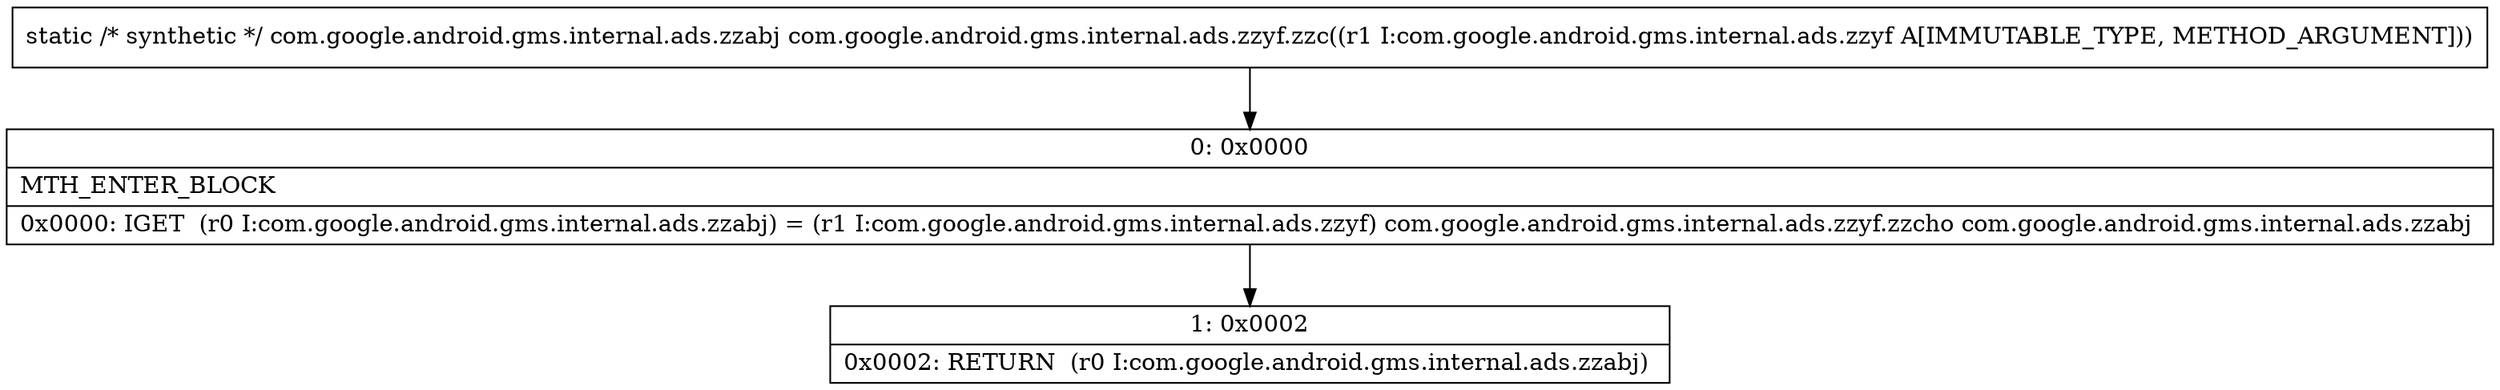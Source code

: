digraph "CFG forcom.google.android.gms.internal.ads.zzyf.zzc(Lcom\/google\/android\/gms\/internal\/ads\/zzyf;)Lcom\/google\/android\/gms\/internal\/ads\/zzabj;" {
Node_0 [shape=record,label="{0\:\ 0x0000|MTH_ENTER_BLOCK\l|0x0000: IGET  (r0 I:com.google.android.gms.internal.ads.zzabj) = (r1 I:com.google.android.gms.internal.ads.zzyf) com.google.android.gms.internal.ads.zzyf.zzcho com.google.android.gms.internal.ads.zzabj \l}"];
Node_1 [shape=record,label="{1\:\ 0x0002|0x0002: RETURN  (r0 I:com.google.android.gms.internal.ads.zzabj) \l}"];
MethodNode[shape=record,label="{static \/* synthetic *\/ com.google.android.gms.internal.ads.zzabj com.google.android.gms.internal.ads.zzyf.zzc((r1 I:com.google.android.gms.internal.ads.zzyf A[IMMUTABLE_TYPE, METHOD_ARGUMENT])) }"];
MethodNode -> Node_0;
Node_0 -> Node_1;
}

